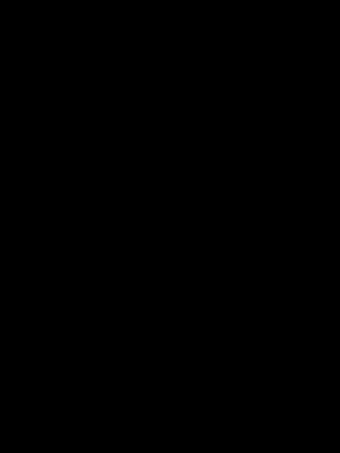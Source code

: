 reset

set encoding iso_8859_2

set term post eps enhanced size 12cm,16cm
set out '../../../img/magneto/x02_prime.eps'
set fit errorvariables

set style line 1 lt 1 lw 5 lc rgb "navy" pt 7 ps 1.5
set style line 2 lt 1 lw 5 lc rgb "red" pt 7 ps 1.5
set style line 3 lt 1 lw 5 lc rgb "violet" pt 13 ps 2
set style line 4 lt 1 lw 5 lc rgb "green" pt 13 ps 2
set style line 5 lt 1 lc rgb 'black' lw 3
set style arrow 1 nohead ls 5

set border lw 1.5

set xrange [-0.5:8]

a_up            = 650.219
k_up            = 3.19985
n_up            = 1.61335
a_down          = 672.451
k_down          = 3.17378
n_down          = 1.45738
A_up            = 5.06496
B_up            = -402.841
K_up            = 3.37493
N_up            = 1.7995
A_down          = 6.88604
B_down          = -382.247
K_down          = 2.96406
N_down          = 1.87834

hill_up(x) = (x>0 && x <7.5) ? a_up*(x**n_up)/(k_up**n_up+x**n_up) : 1/0
hill1_up(x)= (x>0 && x <7.5) ? A_up+(B_up-A_up)*(x**N_up)/(K_up**N_up+x**N_up) : 1/0
dhill_up(x) = (x>0 && x <7.5) ? a_up*n_up*(k_up**n_up)*(x**(n_up-1))/((k_up**n_up+x**n_up)**2) : 1/0
dhill1_up(x)=(x>0 && x <7.5) ? (B_up-A_up)*N_up*(K_up**N_up)*(x**(N_up-1))/(K_up**N_up+x**N_up)**2 : 1/0

set multiplot layout 4,1

################### PIERWSZY MP ###################

set ylabel "{/=28 d{/Symbol \l}_{||}/dH [ppm]}" offset -4,0 
set yrange [0:140]
set ytics (''0, '' 20, '40' 40, '' 60, '80' 80, '' 100, '120' 120, '' 140)  font ",28"
set xtics (''0,''1,''2,''3,''4,''5,''6,''7,''8)  font ",28"

set bmargin at screen 0.95
set tmargin at screen 0.7
set lmargin at screen 0.15

plot dhill_up(x) w l ls 1 t''

################### DRUGI MP ###################

set ylabel '{/=28d{/Symbol l}_{/Symbol \136}/dH [ppm]}' offset -3.9,0
set yrange [-80:0]
set ytics ('' -80, '-60' -60, '-40' -40, '-20' -20, '0' 0)  font ",28"

set bmargin at screen 0.7
set tmargin at screen 0.5
set lmargin at screen 0.15

plot dhill1_up(x) w l ls 1 t''


################### TRZECI MP ###################

set ylabel '{/=28d{/Symbol l}_{/Symbol t}/dH [ppm]}' offset -4,0
set yrange [0:220]
set ytics (''0, '50' 50, '100' 100, '150' 150, '200' 200)  font ",28"

set bmargin at screen 0.5
set tmargin at screen 0.3
set lmargin at screen 0.15

plot dhill_up(x)-dhill1_up(x) w l ls 1 t''


################### CZWARTY MP ###################

set ylabel '{/=28d{/Symbol l}_{V}/dH [ppm]}' offset -3.9,-0.3
set xlabel "{/=28{H [kOe]}" offset 0,-2
set yrange [-40:20]
set xtics ('0'0,'1'1,'2'2,'3'3,'4'4,'5'5,'6'6,'7'7,'8'8)  font ",28"
set ytics (''-40, '-30' -30, '-20' -20, '-10' -10, '0' 0, '10' 10, '' 20)   font ",28"
set arrow 1 from -0.5,0 to 8,0 as 1

set bmargin at screen 0.3
set tmargin at screen 0.1
set lmargin at screen 0.15

plot dhill_up(x)+2*dhill1_up(x) w l ls 1 t''

unset multiplot
